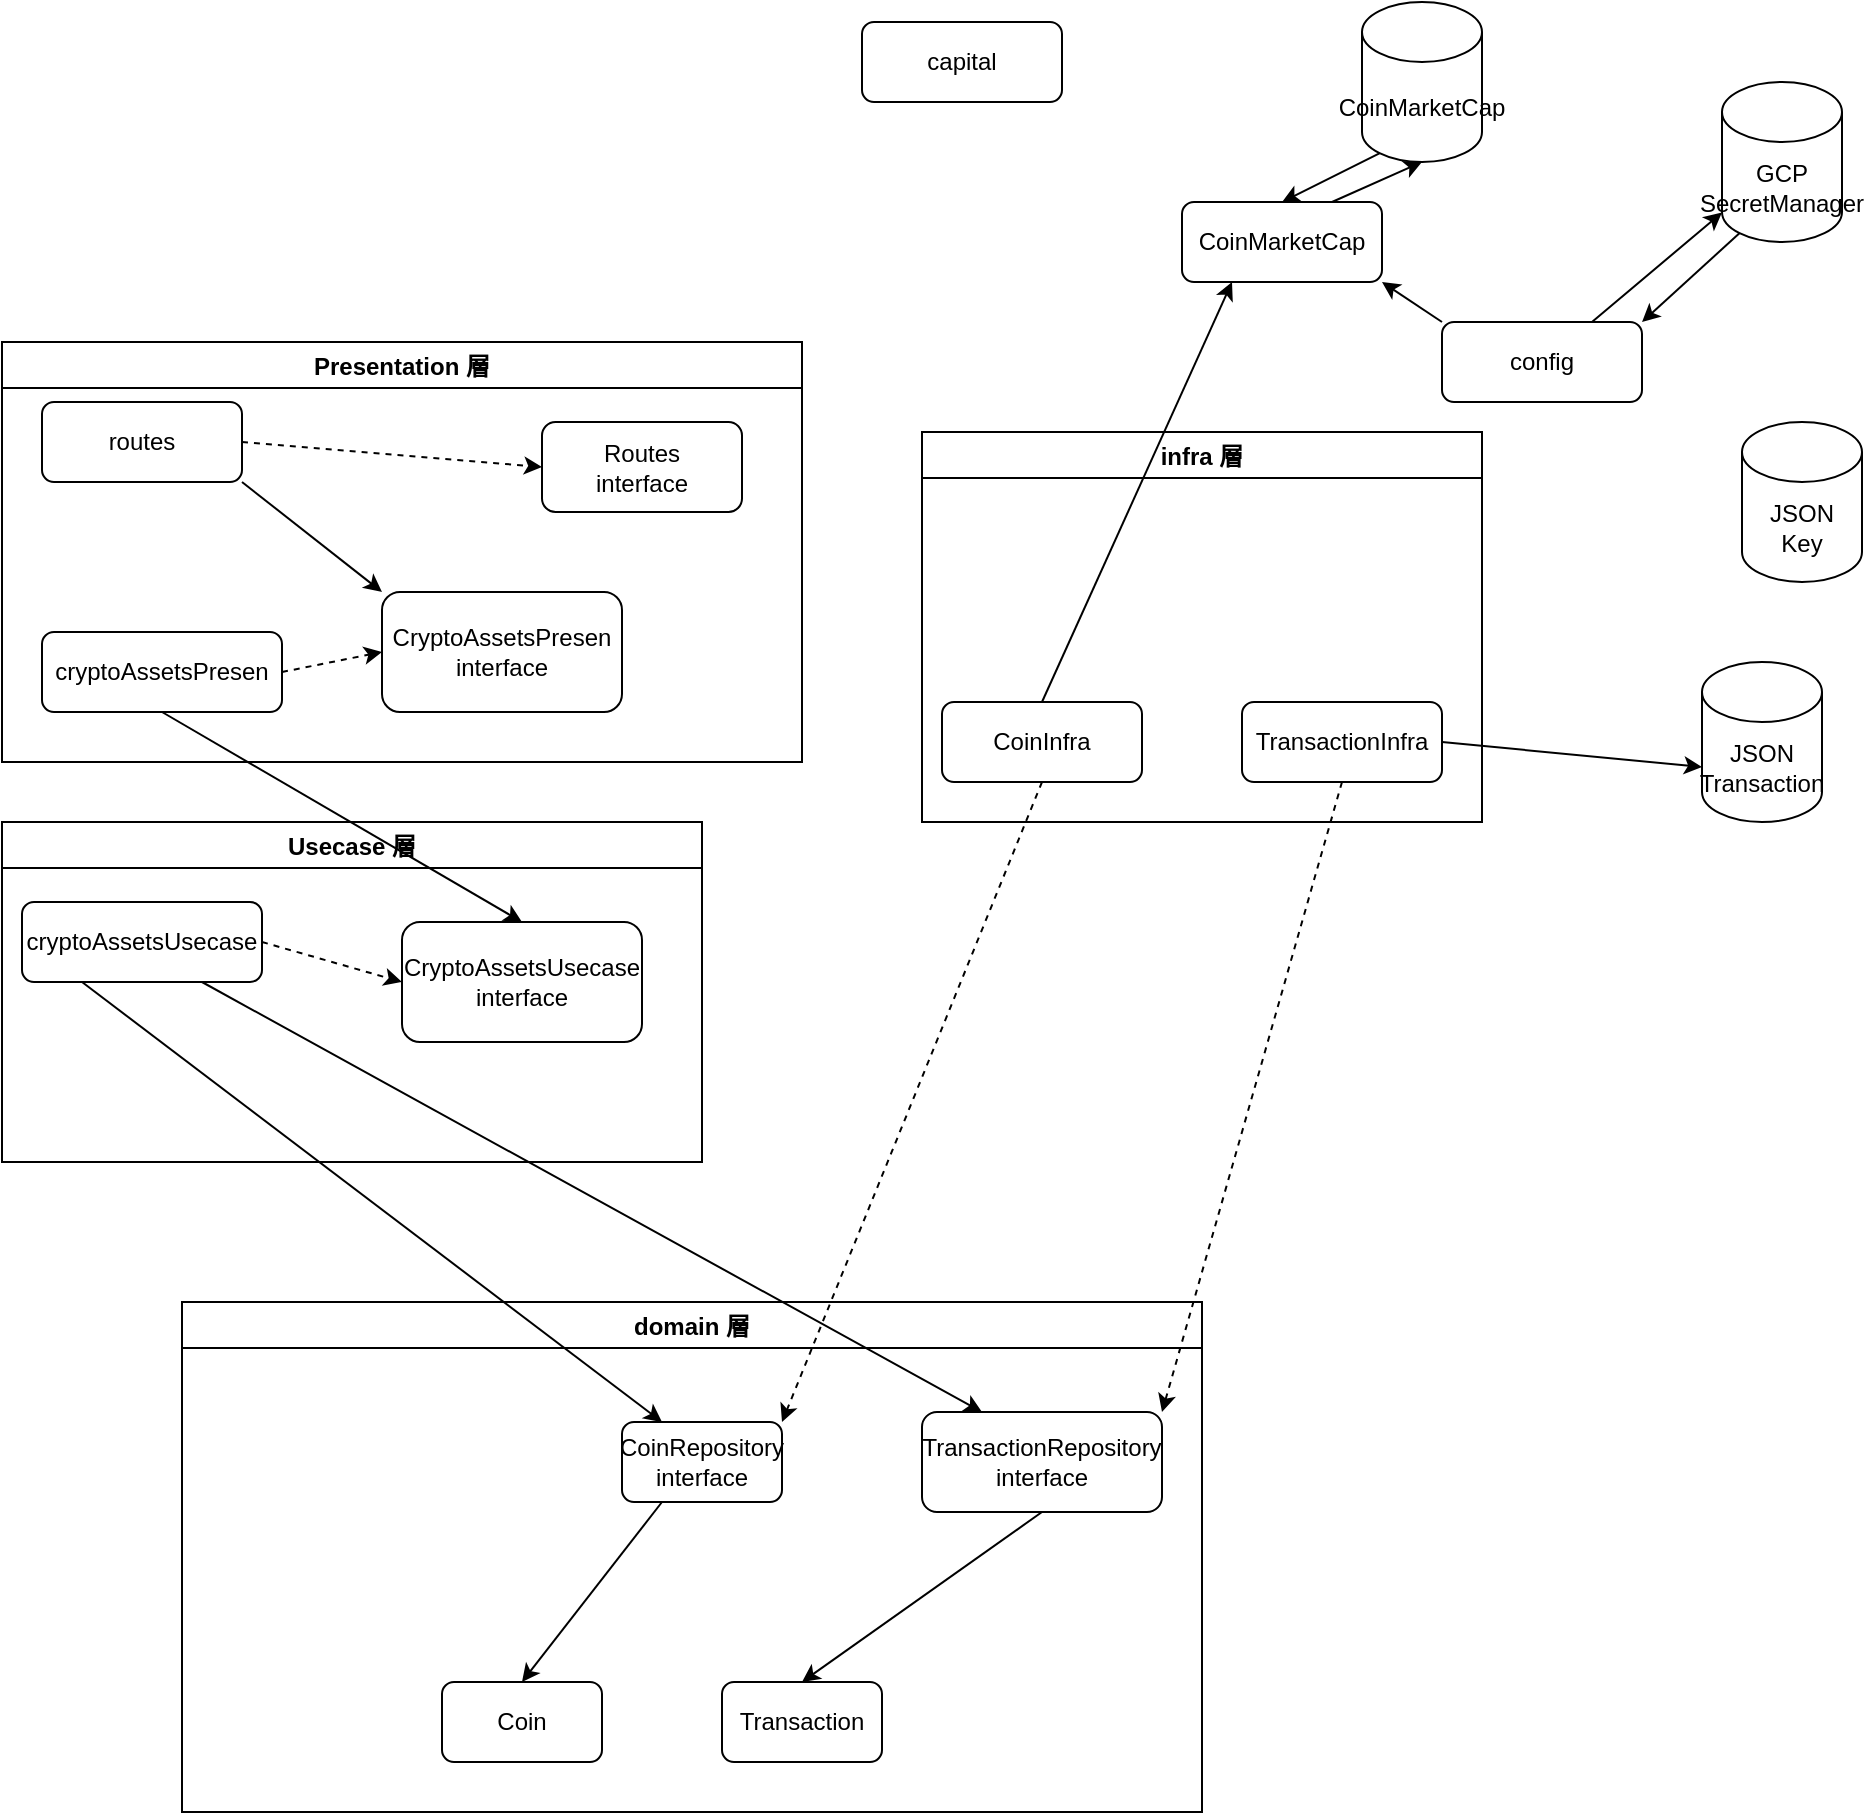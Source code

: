 <mxfile>
    <diagram id="zU7S_QUkkSZjtBAdGCjP" name="ページ1">
        <mxGraphModel dx="929" dy="1431" grid="1" gridSize="10" guides="1" tooltips="1" connect="1" arrows="1" fold="1" page="1" pageScale="1" pageWidth="827" pageHeight="1169" math="0" shadow="0">
            <root>
                <mxCell id="0"/>
                <mxCell id="1" parent="0"/>
                <mxCell id="2" value="domain 層" style="swimlane;fillColor=none;" parent="1" vertex="1">
                    <mxGeometry x="250" y="690" width="510" height="255" as="geometry">
                        <mxRectangle x="190" y="630" width="90" height="23" as="alternateBounds"/>
                    </mxGeometry>
                </mxCell>
                <mxCell id="3" value="&lt;span&gt;Coin&lt;/span&gt;" style="rounded=1;whiteSpace=wrap;html=1;fillColor=none;" parent="2" vertex="1">
                    <mxGeometry x="130" y="190" width="80" height="40" as="geometry"/>
                </mxCell>
                <mxCell id="4" value="&lt;span&gt;Transaction&lt;/span&gt;" style="rounded=1;whiteSpace=wrap;html=1;fillColor=none;" parent="2" vertex="1">
                    <mxGeometry x="270" y="190" width="80" height="40" as="geometry"/>
                </mxCell>
                <mxCell id="5" value="&lt;span&gt;CoinRepository&lt;/span&gt;&lt;br&gt;&lt;span&gt;interface&lt;/span&gt;" style="rounded=1;whiteSpace=wrap;html=1;fillColor=none;" parent="2" vertex="1">
                    <mxGeometry x="220" y="60" width="80" height="40" as="geometry"/>
                </mxCell>
                <mxCell id="6" value="" style="edgeStyle=none;html=1;entryX=0.5;entryY=0;entryDx=0;entryDy=0;exitX=0.25;exitY=1;exitDx=0;exitDy=0;" parent="2" source="5" target="3" edge="1">
                    <mxGeometry relative="1" as="geometry">
                        <mxPoint x="247.727" y="95" as="sourcePoint"/>
                    </mxGeometry>
                </mxCell>
                <mxCell id="7" style="edgeStyle=none;html=1;exitX=0.5;exitY=1;exitDx=0;exitDy=0;entryX=0.5;entryY=0;entryDx=0;entryDy=0;" parent="2" source="8" target="4" edge="1">
                    <mxGeometry relative="1" as="geometry"/>
                </mxCell>
                <mxCell id="8" value="&lt;span&gt;TransactionRepository&lt;/span&gt;&lt;br&gt;&lt;span&gt;interface&lt;/span&gt;" style="rounded=1;whiteSpace=wrap;html=1;fillColor=none;" parent="2" vertex="1">
                    <mxGeometry x="370" y="55" width="120" height="50" as="geometry"/>
                </mxCell>
                <mxCell id="9" value="infra 層" style="swimlane;fillColor=none;" parent="1" vertex="1">
                    <mxGeometry x="620" y="255" width="280" height="195" as="geometry"/>
                </mxCell>
                <mxCell id="10" value="&lt;span&gt;CoinInfra&lt;/span&gt;" style="rounded=1;whiteSpace=wrap;html=1;fillColor=none;" parent="9" vertex="1">
                    <mxGeometry x="10" y="135" width="100" height="40" as="geometry"/>
                </mxCell>
                <mxCell id="11" value="&lt;span&gt;TransactionInfra&lt;/span&gt;" style="rounded=1;whiteSpace=wrap;html=1;fillColor=none;" parent="9" vertex="1">
                    <mxGeometry x="160" y="135" width="100" height="40" as="geometry"/>
                </mxCell>
                <mxCell id="12" value="Presentation 層" style="swimlane;fillColor=none;" parent="1" vertex="1">
                    <mxGeometry x="160" y="210" width="400" height="210" as="geometry"/>
                </mxCell>
                <mxCell id="13" value="&lt;span&gt;CryptoAssetsPresen&lt;/span&gt;&lt;br&gt;&lt;span&gt;interface&lt;/span&gt;" style="rounded=1;whiteSpace=wrap;html=1;fillColor=none;" parent="12" vertex="1">
                    <mxGeometry x="190" y="125" width="120" height="60" as="geometry"/>
                </mxCell>
                <mxCell id="14" value="&lt;span&gt;Routes&lt;/span&gt;&lt;br&gt;&lt;span&gt;interface&lt;/span&gt;" style="rounded=1;whiteSpace=wrap;html=1;fillColor=none;" parent="12" vertex="1">
                    <mxGeometry x="270" y="40" width="100" height="45" as="geometry"/>
                </mxCell>
                <mxCell id="15" style="edgeStyle=none;html=1;exitX=1;exitY=0.5;exitDx=0;exitDy=0;entryX=0;entryY=0.5;entryDx=0;entryDy=0;dashed=1;endArrow=classic;endFill=1;" parent="12" source="17" target="14" edge="1">
                    <mxGeometry relative="1" as="geometry"/>
                </mxCell>
                <mxCell id="16" style="edgeStyle=none;html=1;exitX=1;exitY=1;exitDx=0;exitDy=0;entryX=0;entryY=0;entryDx=0;entryDy=0;endArrow=classic;endFill=1;" parent="12" source="17" target="13" edge="1">
                    <mxGeometry relative="1" as="geometry"/>
                </mxCell>
                <mxCell id="17" value="&lt;span&gt;routes&lt;/span&gt;" style="rounded=1;whiteSpace=wrap;html=1;fillColor=none;" parent="12" vertex="1">
                    <mxGeometry x="20" y="30" width="100" height="40" as="geometry"/>
                </mxCell>
                <mxCell id="18" style="edgeStyle=none;html=1;exitX=1;exitY=0.5;exitDx=0;exitDy=0;entryX=0;entryY=0.5;entryDx=0;entryDy=0;dashed=1;endArrow=classic;endFill=1;" parent="12" source="19" target="13" edge="1">
                    <mxGeometry relative="1" as="geometry"/>
                </mxCell>
                <mxCell id="19" value="&lt;span&gt;cryptoAssetsPresen&lt;/span&gt;" style="rounded=1;whiteSpace=wrap;html=1;fillColor=none;" parent="12" vertex="1">
                    <mxGeometry x="20" y="145" width="120" height="40" as="geometry"/>
                </mxCell>
                <mxCell id="20" style="edgeStyle=none;html=1;exitX=0;exitY=0;exitDx=0;exitDy=0;entryX=1;entryY=1;entryDx=0;entryDy=0;" parent="1" source="22" target="24" edge="1">
                    <mxGeometry relative="1" as="geometry"/>
                </mxCell>
                <mxCell id="21" style="edgeStyle=none;html=1;exitX=0.75;exitY=0;exitDx=0;exitDy=0;" parent="1" source="22" target="30" edge="1">
                    <mxGeometry relative="1" as="geometry"/>
                </mxCell>
                <mxCell id="22" value="&lt;span&gt;config&lt;/span&gt;" style="rounded=1;whiteSpace=wrap;html=1;fillColor=none;" parent="1" vertex="1">
                    <mxGeometry x="880" y="200" width="100" height="40" as="geometry"/>
                </mxCell>
                <mxCell id="23" style="edgeStyle=none;html=1;exitX=0.75;exitY=0;exitDx=0;exitDy=0;entryX=0.5;entryY=1;entryDx=0;entryDy=0;entryPerimeter=0;" parent="1" source="24" target="32" edge="1">
                    <mxGeometry relative="1" as="geometry"/>
                </mxCell>
                <mxCell id="24" value="&lt;span&gt;CoinMarketCap&lt;/span&gt;" style="rounded=1;whiteSpace=wrap;html=1;fillColor=none;" parent="1" vertex="1">
                    <mxGeometry x="750" y="140" width="100" height="40" as="geometry"/>
                </mxCell>
                <mxCell id="25" style="edgeStyle=none;html=1;exitX=0.5;exitY=1;exitDx=0;exitDy=0;entryX=1;entryY=0;entryDx=0;entryDy=0;dashed=1;" parent="1" source="10" target="5" edge="1">
                    <mxGeometry relative="1" as="geometry"/>
                </mxCell>
                <mxCell id="26" style="edgeStyle=none;html=1;exitX=0.5;exitY=1;exitDx=0;exitDy=0;entryX=1;entryY=0;entryDx=0;entryDy=0;dashed=1;" parent="1" source="11" target="8" edge="1">
                    <mxGeometry relative="1" as="geometry"/>
                </mxCell>
                <mxCell id="27" value="&lt;span&gt;capital&lt;/span&gt;" style="rounded=1;whiteSpace=wrap;html=1;fillColor=none;" parent="1" vertex="1">
                    <mxGeometry x="590" y="50" width="100" height="40" as="geometry"/>
                </mxCell>
                <mxCell id="28" value="JSON&lt;br&gt;Key" style="shape=cylinder3;whiteSpace=wrap;html=1;boundedLbl=1;backgroundOutline=1;size=15;fillColor=none;" parent="1" vertex="1">
                    <mxGeometry x="1030" y="250" width="60" height="80" as="geometry"/>
                </mxCell>
                <mxCell id="29" style="edgeStyle=none;html=1;exitX=0.145;exitY=1;exitDx=0;exitDy=-4.35;exitPerimeter=0;entryX=1;entryY=0;entryDx=0;entryDy=0;" parent="1" source="30" target="22" edge="1">
                    <mxGeometry relative="1" as="geometry"/>
                </mxCell>
                <mxCell id="30" value="GCP&lt;br&gt;SecretManager" style="shape=cylinder3;whiteSpace=wrap;html=1;boundedLbl=1;backgroundOutline=1;size=15;fillColor=none;" parent="1" vertex="1">
                    <mxGeometry x="1020" y="80" width="60" height="80" as="geometry"/>
                </mxCell>
                <mxCell id="31" style="edgeStyle=none;html=1;exitX=0.145;exitY=1;exitDx=0;exitDy=-4.35;exitPerimeter=0;entryX=0.5;entryY=0;entryDx=0;entryDy=0;" parent="1" source="32" target="24" edge="1">
                    <mxGeometry relative="1" as="geometry"/>
                </mxCell>
                <mxCell id="32" value="CoinMarketCap" style="shape=cylinder3;whiteSpace=wrap;html=1;boundedLbl=1;backgroundOutline=1;size=15;fillColor=none;" parent="1" vertex="1">
                    <mxGeometry x="840" y="40" width="60" height="80" as="geometry"/>
                </mxCell>
                <mxCell id="33" value="Usecase 層" style="swimlane;fillColor=none;" parent="1" vertex="1">
                    <mxGeometry x="160" y="450" width="350" height="170" as="geometry">
                        <mxRectangle x="-40" y="-220" width="100" height="23" as="alternateBounds"/>
                    </mxGeometry>
                </mxCell>
                <mxCell id="34" style="edgeStyle=none;html=1;exitX=1;exitY=0.5;exitDx=0;exitDy=0;entryX=0;entryY=0.5;entryDx=0;entryDy=0;endArrow=classic;endFill=1;dashed=1;" parent="33" source="35" target="36" edge="1">
                    <mxGeometry relative="1" as="geometry"/>
                </mxCell>
                <mxCell id="35" value="&lt;span&gt;cryptoAssetsUsecase&lt;/span&gt;" style="rounded=1;whiteSpace=wrap;html=1;fillColor=none;" parent="33" vertex="1">
                    <mxGeometry x="10" y="40" width="120" height="40" as="geometry"/>
                </mxCell>
                <mxCell id="36" value="&lt;span&gt;CryptoAssetsUsecase&lt;/span&gt;&lt;br&gt;&lt;span&gt;interface&lt;/span&gt;" style="rounded=1;whiteSpace=wrap;html=1;fillColor=none;" parent="33" vertex="1">
                    <mxGeometry x="200" y="50" width="120" height="60" as="geometry"/>
                </mxCell>
                <mxCell id="37" style="edgeStyle=none;html=1;exitX=0.75;exitY=1;exitDx=0;exitDy=0;entryX=0.25;entryY=0;entryDx=0;entryDy=0;" parent="1" source="35" target="8" edge="1">
                    <mxGeometry relative="1" as="geometry"/>
                </mxCell>
                <mxCell id="38" style="edgeStyle=none;html=1;exitX=0.25;exitY=1;exitDx=0;exitDy=0;entryX=0.25;entryY=0;entryDx=0;entryDy=0;" parent="1" source="35" target="5" edge="1">
                    <mxGeometry relative="1" as="geometry"/>
                </mxCell>
                <mxCell id="39" style="edgeStyle=none;html=1;exitX=0.5;exitY=0;exitDx=0;exitDy=0;entryX=0.25;entryY=1;entryDx=0;entryDy=0;" parent="1" source="10" target="24" edge="1">
                    <mxGeometry relative="1" as="geometry"/>
                </mxCell>
                <mxCell id="40" value="JSON&lt;br&gt;Transaction" style="shape=cylinder3;whiteSpace=wrap;html=1;boundedLbl=1;backgroundOutline=1;size=15;fillColor=none;" parent="1" vertex="1">
                    <mxGeometry x="1010" y="370" width="60" height="80" as="geometry"/>
                </mxCell>
                <mxCell id="41" style="edgeStyle=none;html=1;exitX=1;exitY=0.5;exitDx=0;exitDy=0;entryX=0;entryY=0;entryDx=0;entryDy=52.5;entryPerimeter=0;" parent="1" source="11" target="40" edge="1">
                    <mxGeometry relative="1" as="geometry"/>
                </mxCell>
                <mxCell id="42" style="edgeStyle=none;html=1;exitX=0.5;exitY=1;exitDx=0;exitDy=0;entryX=0.5;entryY=0;entryDx=0;entryDy=0;endArrow=classic;endFill=1;" parent="1" source="19" target="36" edge="1">
                    <mxGeometry relative="1" as="geometry"/>
                </mxCell>
            </root>
        </mxGraphModel>
    </diagram>
</mxfile>
